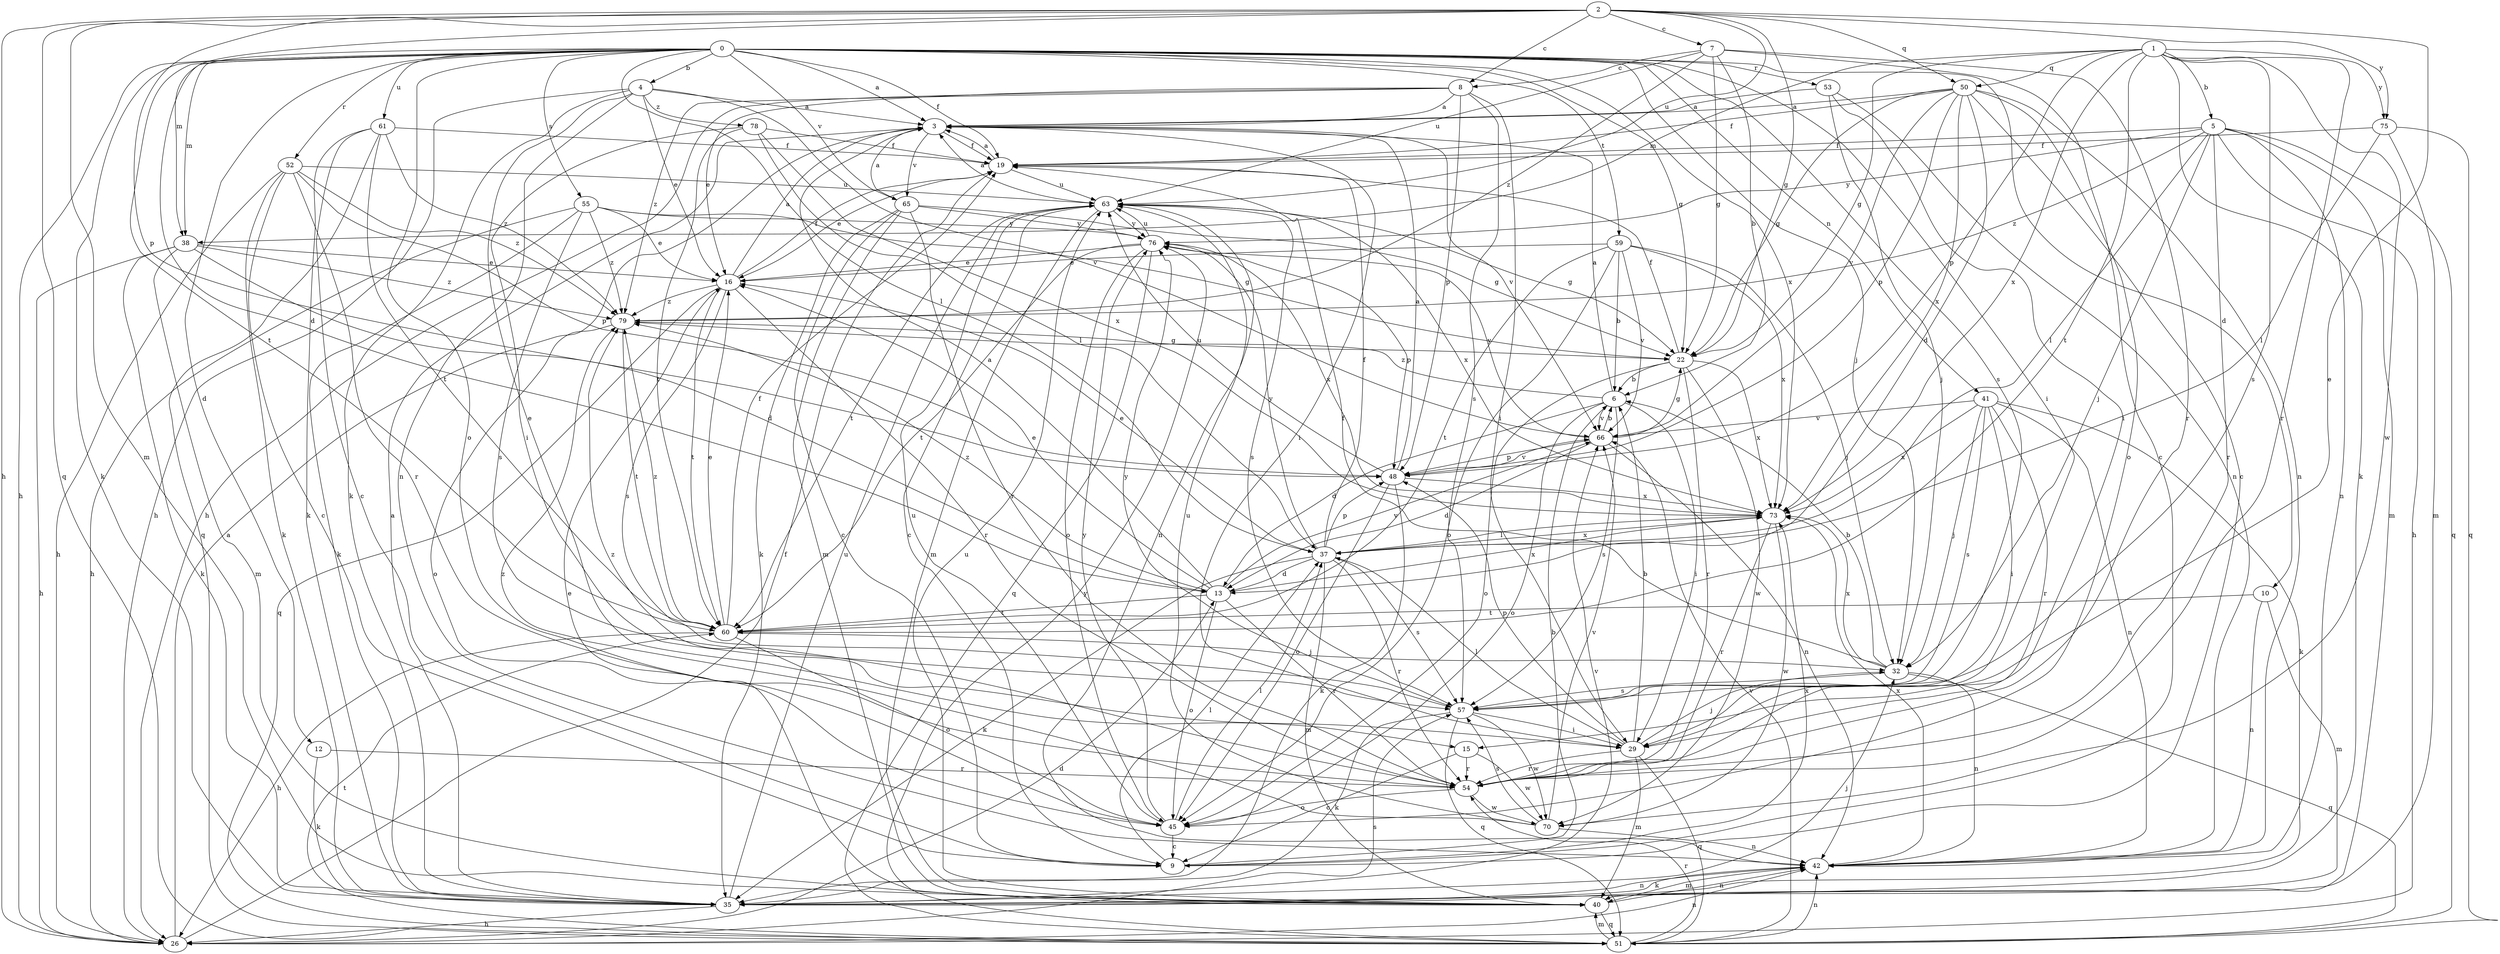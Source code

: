 strict digraph  {
0;
1;
2;
3;
4;
5;
6;
7;
8;
9;
10;
12;
13;
15;
16;
19;
22;
26;
29;
32;
35;
37;
38;
40;
41;
42;
45;
48;
50;
51;
52;
53;
54;
55;
57;
59;
60;
61;
63;
65;
66;
70;
73;
75;
76;
78;
79;
0 -> 3  [label=a];
0 -> 4  [label=b];
0 -> 10  [label=d];
0 -> 12  [label=d];
0 -> 13  [label=d];
0 -> 19  [label=f];
0 -> 22  [label=g];
0 -> 26  [label=h];
0 -> 29  [label=i];
0 -> 32  [label=j];
0 -> 35  [label=k];
0 -> 37  [label=l];
0 -> 38  [label=m];
0 -> 41  [label=n];
0 -> 45  [label=o];
0 -> 52  [label=r];
0 -> 53  [label=r];
0 -> 55  [label=s];
0 -> 57  [label=s];
0 -> 59  [label=t];
0 -> 60  [label=t];
0 -> 61  [label=u];
0 -> 65  [label=v];
0 -> 73  [label=x];
1 -> 5  [label=b];
1 -> 22  [label=g];
1 -> 35  [label=k];
1 -> 38  [label=m];
1 -> 48  [label=p];
1 -> 50  [label=q];
1 -> 54  [label=r];
1 -> 57  [label=s];
1 -> 60  [label=t];
1 -> 70  [label=w];
1 -> 73  [label=x];
1 -> 75  [label=y];
2 -> 7  [label=c];
2 -> 8  [label=c];
2 -> 15  [label=e];
2 -> 22  [label=g];
2 -> 26  [label=h];
2 -> 38  [label=m];
2 -> 40  [label=m];
2 -> 48  [label=p];
2 -> 50  [label=q];
2 -> 51  [label=q];
2 -> 63  [label=u];
2 -> 75  [label=y];
3 -> 19  [label=f];
3 -> 29  [label=i];
3 -> 65  [label=v];
3 -> 66  [label=v];
4 -> 3  [label=a];
4 -> 15  [label=e];
4 -> 16  [label=e];
4 -> 26  [label=h];
4 -> 35  [label=k];
4 -> 42  [label=n];
4 -> 66  [label=v];
4 -> 78  [label=z];
5 -> 19  [label=f];
5 -> 26  [label=h];
5 -> 32  [label=j];
5 -> 37  [label=l];
5 -> 40  [label=m];
5 -> 42  [label=n];
5 -> 51  [label=q];
5 -> 54  [label=r];
5 -> 76  [label=y];
5 -> 79  [label=z];
6 -> 3  [label=a];
6 -> 13  [label=d];
6 -> 29  [label=i];
6 -> 45  [label=o];
6 -> 57  [label=s];
6 -> 66  [label=v];
6 -> 79  [label=z];
7 -> 6  [label=b];
7 -> 8  [label=c];
7 -> 9  [label=c];
7 -> 22  [label=g];
7 -> 54  [label=r];
7 -> 63  [label=u];
7 -> 79  [label=z];
8 -> 3  [label=a];
8 -> 16  [label=e];
8 -> 26  [label=h];
8 -> 29  [label=i];
8 -> 48  [label=p];
8 -> 57  [label=s];
8 -> 79  [label=z];
9 -> 6  [label=b];
9 -> 37  [label=l];
9 -> 73  [label=x];
10 -> 40  [label=m];
10 -> 42  [label=n];
10 -> 60  [label=t];
12 -> 35  [label=k];
12 -> 54  [label=r];
13 -> 3  [label=a];
13 -> 16  [label=e];
13 -> 45  [label=o];
13 -> 54  [label=r];
13 -> 60  [label=t];
13 -> 66  [label=v];
13 -> 73  [label=x];
13 -> 79  [label=z];
15 -> 9  [label=c];
15 -> 54  [label=r];
15 -> 70  [label=w];
16 -> 3  [label=a];
16 -> 19  [label=f];
16 -> 51  [label=q];
16 -> 54  [label=r];
16 -> 57  [label=s];
16 -> 60  [label=t];
16 -> 79  [label=z];
19 -> 3  [label=a];
19 -> 16  [label=e];
19 -> 63  [label=u];
22 -> 6  [label=b];
22 -> 19  [label=f];
22 -> 45  [label=o];
22 -> 54  [label=r];
22 -> 70  [label=w];
22 -> 73  [label=x];
26 -> 3  [label=a];
26 -> 13  [label=d];
26 -> 19  [label=f];
26 -> 42  [label=n];
26 -> 57  [label=s];
29 -> 6  [label=b];
29 -> 32  [label=j];
29 -> 37  [label=l];
29 -> 40  [label=m];
29 -> 48  [label=p];
29 -> 51  [label=q];
29 -> 54  [label=r];
32 -> 6  [label=b];
32 -> 19  [label=f];
32 -> 42  [label=n];
32 -> 51  [label=q];
32 -> 57  [label=s];
32 -> 73  [label=x];
35 -> 3  [label=a];
35 -> 26  [label=h];
35 -> 32  [label=j];
35 -> 42  [label=n];
35 -> 63  [label=u];
35 -> 66  [label=v];
37 -> 13  [label=d];
37 -> 16  [label=e];
37 -> 19  [label=f];
37 -> 35  [label=k];
37 -> 40  [label=m];
37 -> 48  [label=p];
37 -> 54  [label=r];
37 -> 57  [label=s];
37 -> 73  [label=x];
37 -> 76  [label=y];
38 -> 13  [label=d];
38 -> 16  [label=e];
38 -> 26  [label=h];
38 -> 35  [label=k];
38 -> 40  [label=m];
38 -> 79  [label=z];
40 -> 16  [label=e];
40 -> 42  [label=n];
40 -> 51  [label=q];
40 -> 63  [label=u];
41 -> 29  [label=i];
41 -> 32  [label=j];
41 -> 35  [label=k];
41 -> 42  [label=n];
41 -> 54  [label=r];
41 -> 57  [label=s];
41 -> 66  [label=v];
41 -> 73  [label=x];
42 -> 35  [label=k];
42 -> 40  [label=m];
42 -> 73  [label=x];
45 -> 9  [label=c];
45 -> 37  [label=l];
45 -> 63  [label=u];
45 -> 76  [label=y];
48 -> 3  [label=a];
48 -> 35  [label=k];
48 -> 45  [label=o];
48 -> 63  [label=u];
48 -> 66  [label=v];
48 -> 73  [label=x];
50 -> 3  [label=a];
50 -> 9  [label=c];
50 -> 13  [label=d];
50 -> 19  [label=f];
50 -> 22  [label=g];
50 -> 42  [label=n];
50 -> 45  [label=o];
50 -> 48  [label=p];
50 -> 66  [label=v];
50 -> 73  [label=x];
51 -> 40  [label=m];
51 -> 42  [label=n];
51 -> 54  [label=r];
51 -> 60  [label=t];
51 -> 66  [label=v];
51 -> 76  [label=y];
52 -> 9  [label=c];
52 -> 26  [label=h];
52 -> 35  [label=k];
52 -> 48  [label=p];
52 -> 54  [label=r];
52 -> 63  [label=u];
52 -> 79  [label=z];
53 -> 3  [label=a];
53 -> 29  [label=i];
53 -> 32  [label=j];
53 -> 42  [label=n];
54 -> 45  [label=o];
54 -> 70  [label=w];
54 -> 79  [label=z];
55 -> 16  [label=e];
55 -> 22  [label=g];
55 -> 26  [label=h];
55 -> 35  [label=k];
55 -> 57  [label=s];
55 -> 76  [label=y];
55 -> 79  [label=z];
57 -> 29  [label=i];
57 -> 35  [label=k];
57 -> 51  [label=q];
57 -> 70  [label=w];
57 -> 76  [label=y];
59 -> 6  [label=b];
59 -> 16  [label=e];
59 -> 32  [label=j];
59 -> 45  [label=o];
59 -> 60  [label=t];
59 -> 66  [label=v];
59 -> 73  [label=x];
60 -> 16  [label=e];
60 -> 19  [label=f];
60 -> 26  [label=h];
60 -> 32  [label=j];
60 -> 45  [label=o];
60 -> 79  [label=z];
61 -> 9  [label=c];
61 -> 19  [label=f];
61 -> 35  [label=k];
61 -> 51  [label=q];
61 -> 60  [label=t];
61 -> 79  [label=z];
63 -> 3  [label=a];
63 -> 9  [label=c];
63 -> 22  [label=g];
63 -> 40  [label=m];
63 -> 42  [label=n];
63 -> 57  [label=s];
63 -> 60  [label=t];
63 -> 73  [label=x];
63 -> 76  [label=y];
65 -> 3  [label=a];
65 -> 9  [label=c];
65 -> 22  [label=g];
65 -> 35  [label=k];
65 -> 40  [label=m];
65 -> 54  [label=r];
65 -> 76  [label=y];
66 -> 6  [label=b];
66 -> 13  [label=d];
66 -> 22  [label=g];
66 -> 42  [label=n];
66 -> 48  [label=p];
66 -> 76  [label=y];
70 -> 42  [label=n];
70 -> 57  [label=s];
70 -> 63  [label=u];
70 -> 66  [label=v];
70 -> 79  [label=z];
73 -> 37  [label=l];
73 -> 54  [label=r];
73 -> 70  [label=w];
75 -> 19  [label=f];
75 -> 37  [label=l];
75 -> 40  [label=m];
75 -> 51  [label=q];
76 -> 16  [label=e];
76 -> 45  [label=o];
76 -> 48  [label=p];
76 -> 51  [label=q];
76 -> 60  [label=t];
76 -> 63  [label=u];
76 -> 73  [label=x];
78 -> 19  [label=f];
78 -> 29  [label=i];
78 -> 37  [label=l];
78 -> 60  [label=t];
78 -> 73  [label=x];
79 -> 22  [label=g];
79 -> 45  [label=o];
79 -> 60  [label=t];
}

